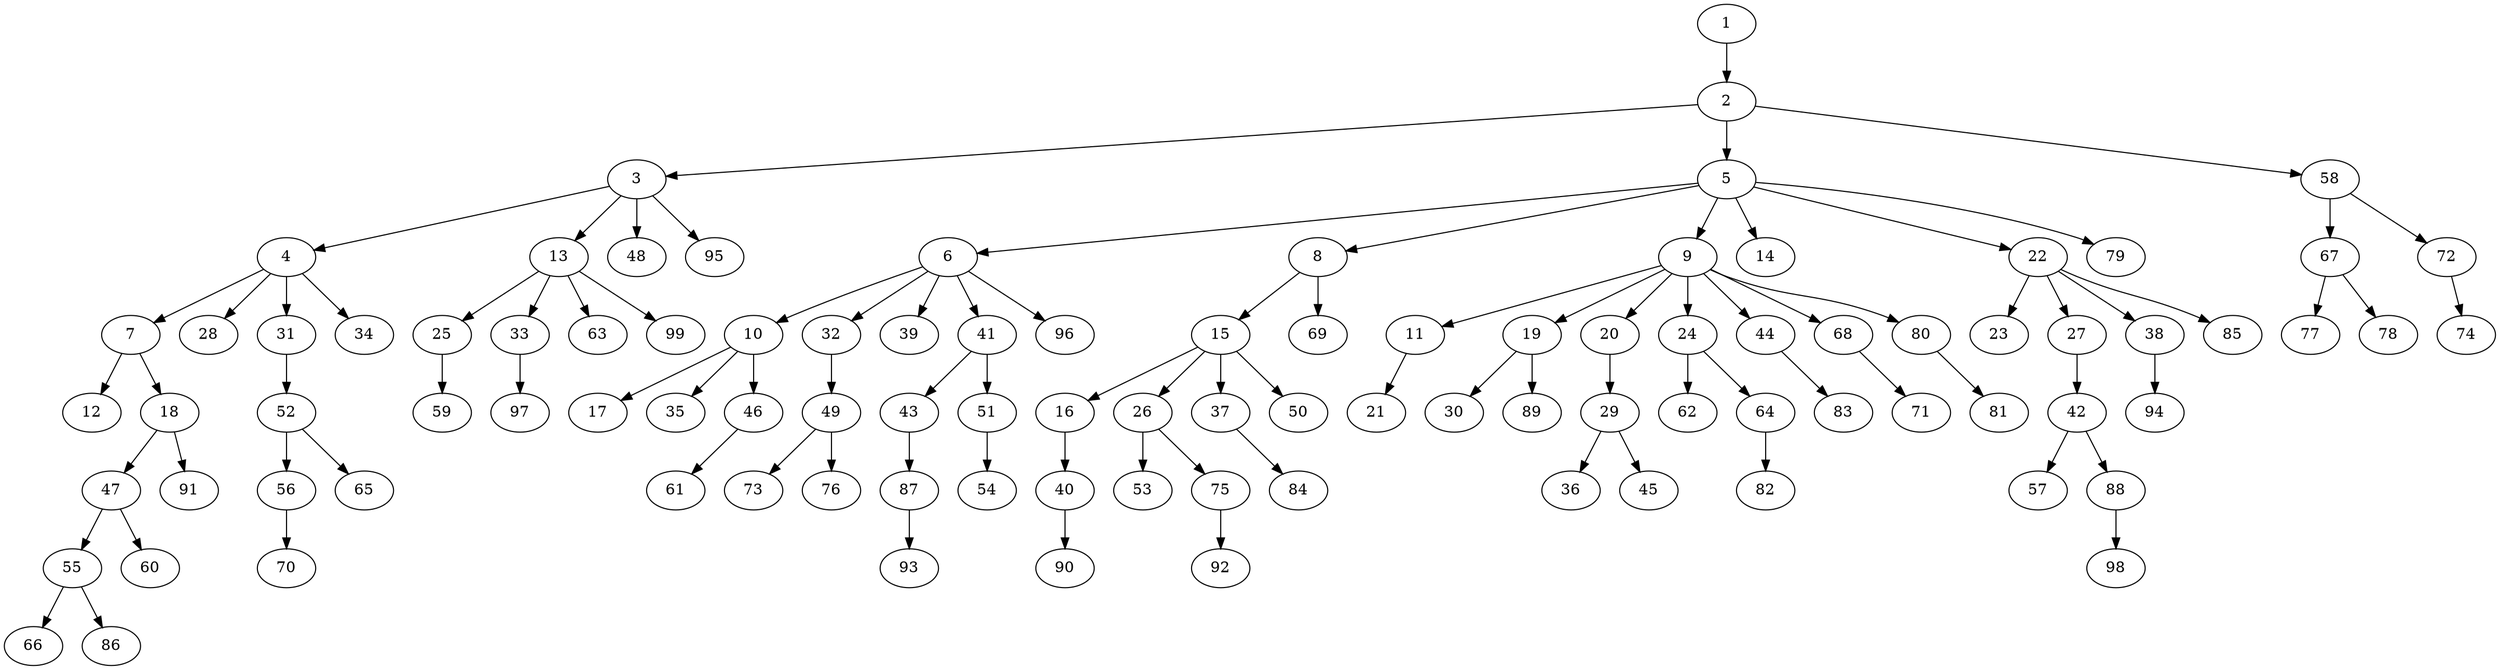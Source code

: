 digraph my_graph {
1;
2;
3;
4;
7;
12;
18;
47;
55;
66;
86;
60;
91;
28;
31;
52;
56;
70;
65;
34;
13;
25;
59;
33;
97;
63;
99;
48;
95;
5;
6;
10;
17;
35;
46;
61;
32;
49;
73;
76;
39;
41;
43;
87;
93;
51;
54;
96;
8;
15;
16;
40;
90;
26;
53;
75;
92;
37;
84;
50;
69;
9;
11;
21;
19;
30;
89;
20;
29;
36;
45;
24;
62;
64;
82;
44;
83;
68;
71;
80;
81;
14;
22;
23;
27;
42;
57;
88;
98;
38;
94;
85;
79;
58;
67;
77;
78;
72;
74;
1->2
2->3
3->4
4->7
7->12
7->18
18->47
47->55
55->66
55->86
47->60
18->91
4->28
4->31
31->52
52->56
56->70
52->65
4->34
3->13
13->25
25->59
13->33
33->97
13->63
13->99
3->48
3->95
2->5
5->6
6->10
10->17
10->35
10->46
46->61
6->32
32->49
49->73
49->76
6->39
6->41
41->43
43->87
87->93
41->51
51->54
6->96
5->8
8->15
15->16
16->40
40->90
15->26
26->53
26->75
75->92
15->37
37->84
15->50
8->69
5->9
9->11
11->21
9->19
19->30
19->89
9->20
20->29
29->36
29->45
9->24
24->62
24->64
64->82
9->44
44->83
9->68
68->71
9->80
80->81
5->14
5->22
22->23
22->27
27->42
42->57
42->88
88->98
22->38
38->94
22->85
5->79
2->58
58->67
67->77
67->78
58->72
72->74
}